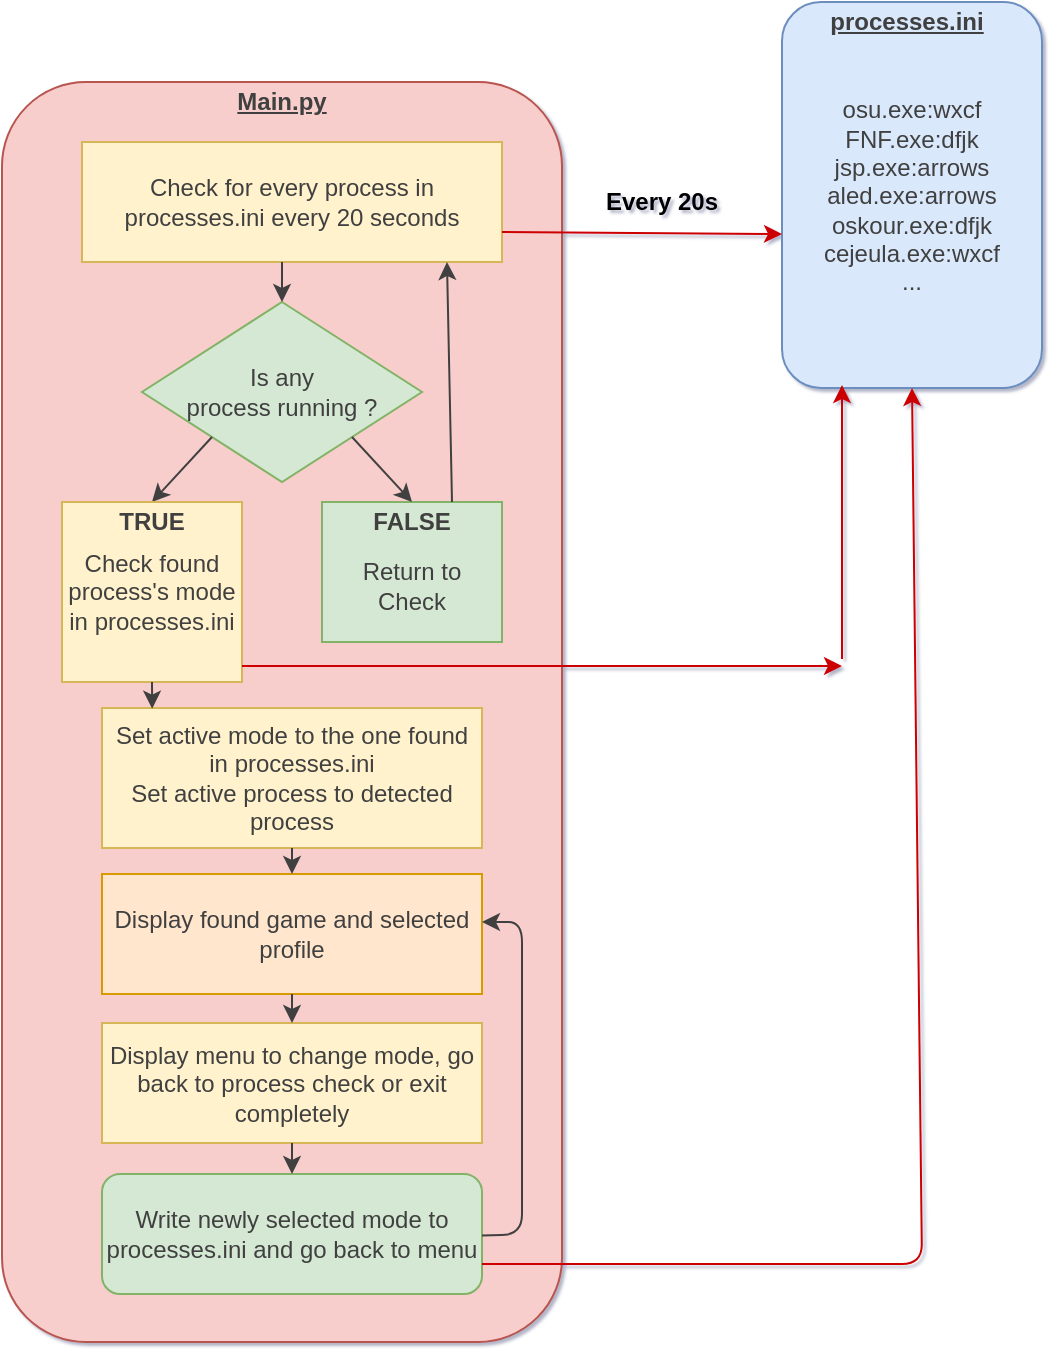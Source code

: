 <mxfile>
    <diagram id="86oPkACcVixuf0PwEQQ8" name="Page-1">
        <mxGraphModel dx="1156" dy="525" grid="1" gridSize="10" guides="1" tooltips="1" connect="1" arrows="1" fold="1" page="1" pageScale="1" pageWidth="827" pageHeight="1169" math="0" shadow="1">
            <root>
                <mxCell id="0"/>
                <mxCell id="1" parent="0"/>
                <mxCell id="hEly2OYkRNHaiIvr3fE8-1" value="" style="rounded=1;whiteSpace=wrap;html=1;fillColor=#f8cecc;strokeColor=#b85450;" parent="1" vertex="1">
                    <mxGeometry x="90" y="120" width="280" height="630" as="geometry"/>
                </mxCell>
                <mxCell id="hEly2OYkRNHaiIvr3fE8-2" value="&lt;font color=&quot;#404040&quot;&gt;Check for every process in processes.ini every 20 seconds&lt;/font&gt;" style="rounded=0;whiteSpace=wrap;html=1;fillColor=#fff2cc;strokeColor=#d6b656;" parent="1" vertex="1">
                    <mxGeometry x="130" y="150" width="210" height="60" as="geometry"/>
                </mxCell>
                <mxCell id="hEly2OYkRNHaiIvr3fE8-3" value="&lt;font color=&quot;#404040&quot;&gt;osu.exe:wxcf&lt;br&gt;FNF.exe:dfjk&lt;br&gt;jsp.exe:arrows&lt;br&gt;aled.exe:arrows&lt;br&gt;oskour.exe:dfjk&lt;br&gt;cejeula.exe:wxcf&lt;br&gt;...&lt;/font&gt;" style="rounded=1;whiteSpace=wrap;html=1;fillColor=#dae8fc;strokeColor=#6c8ebf;" parent="1" vertex="1">
                    <mxGeometry x="480" y="80" width="130" height="193" as="geometry"/>
                </mxCell>
                <mxCell id="hEly2OYkRNHaiIvr3fE8-4" value="" style="endArrow=classic;html=1;strokeColor=#CC0000;exitX=1;exitY=0.75;exitDx=0;exitDy=0;" parent="1" source="hEly2OYkRNHaiIvr3fE8-2" edge="1">
                    <mxGeometry width="50" height="50" relative="1" as="geometry">
                        <mxPoint x="370" y="200" as="sourcePoint"/>
                        <mxPoint x="480" y="196" as="targetPoint"/>
                    </mxGeometry>
                </mxCell>
                <mxCell id="hEly2OYkRNHaiIvr3fE8-5" value="Every 20s" style="text;html=1;strokeColor=none;fillColor=none;align=center;verticalAlign=middle;whiteSpace=wrap;rounded=0;fontStyle=1" parent="1" vertex="1">
                    <mxGeometry x="390" y="170" width="60" height="20" as="geometry"/>
                </mxCell>
                <mxCell id="hEly2OYkRNHaiIvr3fE8-6" value="Main.py" style="text;html=1;align=center;verticalAlign=middle;whiteSpace=wrap;rounded=0;fontStyle=5;fontColor=#404040;" parent="1" vertex="1">
                    <mxGeometry x="210" y="120" width="40" height="20" as="geometry"/>
                </mxCell>
                <mxCell id="hEly2OYkRNHaiIvr3fE8-7" value="processes.ini" style="text;html=1;strokeColor=none;fillColor=none;align=center;verticalAlign=middle;whiteSpace=wrap;rounded=0;fontStyle=5;fontColor=#404040;" parent="1" vertex="1">
                    <mxGeometry x="520" y="80" width="45" height="20" as="geometry"/>
                </mxCell>
                <mxCell id="hEly2OYkRNHaiIvr3fE8-8" value="&lt;font color=&quot;#404040&quot;&gt;Is any &lt;br&gt;process running ?&lt;/font&gt;" style="rhombus;whiteSpace=wrap;html=1;fillColor=#d5e8d4;strokeColor=#82b366;" parent="1" vertex="1">
                    <mxGeometry x="160" y="230" width="140" height="90" as="geometry"/>
                </mxCell>
                <mxCell id="hEly2OYkRNHaiIvr3fE8-9" value="" style="endArrow=classic;html=1;exitX=0;exitY=1;exitDx=0;exitDy=0;entryX=0.5;entryY=0;entryDx=0;entryDy=0;strokeColor=#404040;" parent="1" source="hEly2OYkRNHaiIvr3fE8-8" target="hEly2OYkRNHaiIvr3fE8-10" edge="1">
                    <mxGeometry width="50" height="50" relative="1" as="geometry">
                        <mxPoint x="70" y="470" as="sourcePoint"/>
                        <mxPoint x="230" y="510" as="targetPoint"/>
                    </mxGeometry>
                </mxCell>
                <mxCell id="hEly2OYkRNHaiIvr3fE8-10" value="&lt;font color=&quot;#404040&quot;&gt;Check found process's mode in processes.ini&lt;/font&gt;" style="rounded=0;whiteSpace=wrap;html=1;fillColor=#fff2cc;strokeColor=#d6b656;" parent="1" vertex="1">
                    <mxGeometry x="120" y="330" width="90" height="90" as="geometry"/>
                </mxCell>
                <mxCell id="hEly2OYkRNHaiIvr3fE8-11" value="&lt;font color=&quot;#404040&quot;&gt;&lt;br&gt;Return to &lt;br&gt;Check&lt;/font&gt;" style="rounded=0;whiteSpace=wrap;html=1;fillColor=#d5e8d4;strokeColor=#82b366;" parent="1" vertex="1">
                    <mxGeometry x="250" y="330" width="90" height="70" as="geometry"/>
                </mxCell>
                <mxCell id="hEly2OYkRNHaiIvr3fE8-12" value="" style="endArrow=classic;html=1;exitX=1;exitY=1;exitDx=0;exitDy=0;entryX=0.5;entryY=0;entryDx=0;entryDy=0;strokeColor=#404040;" parent="1" source="hEly2OYkRNHaiIvr3fE8-8" target="hEly2OYkRNHaiIvr3fE8-11" edge="1">
                    <mxGeometry width="50" height="50" relative="1" as="geometry">
                        <mxPoint x="430" y="380" as="sourcePoint"/>
                        <mxPoint x="480" y="330" as="targetPoint"/>
                    </mxGeometry>
                </mxCell>
                <mxCell id="hEly2OYkRNHaiIvr3fE8-13" value="&lt;font color=&quot;#404040&quot;&gt;TRUE&lt;/font&gt;" style="text;html=1;strokeColor=none;fillColor=none;align=center;verticalAlign=middle;whiteSpace=wrap;rounded=0;fontStyle=1" parent="1" vertex="1">
                    <mxGeometry x="145" y="330" width="40" height="20" as="geometry"/>
                </mxCell>
                <mxCell id="hEly2OYkRNHaiIvr3fE8-14" value="&lt;font color=&quot;#404040&quot;&gt;FALSE&lt;/font&gt;" style="text;html=1;strokeColor=none;fillColor=none;align=center;verticalAlign=middle;whiteSpace=wrap;rounded=0;fontStyle=1" parent="1" vertex="1">
                    <mxGeometry x="275" y="330" width="40" height="20" as="geometry"/>
                </mxCell>
                <mxCell id="hEly2OYkRNHaiIvr3fE8-15" value="" style="endArrow=classic;html=1;exitX=1;exitY=0;exitDx=0;exitDy=0;entryX=0.869;entryY=1;entryDx=0;entryDy=0;entryPerimeter=0;strokeColor=#404040;" parent="1" source="hEly2OYkRNHaiIvr3fE8-14" target="hEly2OYkRNHaiIvr3fE8-2" edge="1">
                    <mxGeometry width="50" height="50" relative="1" as="geometry">
                        <mxPoint x="430" y="380" as="sourcePoint"/>
                        <mxPoint x="480" y="330" as="targetPoint"/>
                    </mxGeometry>
                </mxCell>
                <mxCell id="hEly2OYkRNHaiIvr3fE8-16" value="" style="endArrow=classic;html=1;entryX=0.5;entryY=0;entryDx=0;entryDy=0;strokeColor=#404040;" parent="1" target="hEly2OYkRNHaiIvr3fE8-8" edge="1">
                    <mxGeometry width="50" height="50" relative="1" as="geometry">
                        <mxPoint x="230" y="210" as="sourcePoint"/>
                        <mxPoint x="480" y="370" as="targetPoint"/>
                    </mxGeometry>
                </mxCell>
                <mxCell id="hEly2OYkRNHaiIvr3fE8-17" value="" style="endArrow=classic;html=1;exitX=1;exitY=1;exitDx=0;exitDy=0;strokeColor=#CC0000;" parent="1" edge="1">
                    <mxGeometry width="50" height="50" relative="1" as="geometry">
                        <mxPoint x="210" y="412" as="sourcePoint"/>
                        <mxPoint x="510" y="412" as="targetPoint"/>
                    </mxGeometry>
                </mxCell>
                <mxCell id="hEly2OYkRNHaiIvr3fE8-18" value="" style="endArrow=classic;html=1;strokeColor=#CC0000;" parent="1" edge="1">
                    <mxGeometry width="50" height="50" relative="1" as="geometry">
                        <mxPoint x="510" y="408.5" as="sourcePoint"/>
                        <mxPoint x="510" y="271.5" as="targetPoint"/>
                    </mxGeometry>
                </mxCell>
                <mxCell id="hEly2OYkRNHaiIvr3fE8-19" value="&lt;font color=&quot;#404040&quot;&gt;Set active mode to the one found in processes.ini&lt;br&gt;Set active process to detected process&lt;/font&gt;" style="rounded=0;whiteSpace=wrap;html=1;fillColor=#fff2cc;strokeColor=#d6b656;" parent="1" vertex="1">
                    <mxGeometry x="140" y="433" width="190" height="70" as="geometry"/>
                </mxCell>
                <mxCell id="hEly2OYkRNHaiIvr3fE8-20" value="&lt;font color=&quot;#404040&quot;&gt;Display found game and selected profile&lt;/font&gt;" style="rounded=0;whiteSpace=wrap;html=1;fillColor=#ffe6cc;strokeColor=#d79b00;" parent="1" vertex="1">
                    <mxGeometry x="140" y="516" width="190" height="60" as="geometry"/>
                </mxCell>
                <mxCell id="hEly2OYkRNHaiIvr3fE8-21" value="&lt;font color=&quot;#404040&quot;&gt;Display menu to change mode, go back to process check or exit completely&lt;/font&gt;" style="rounded=0;whiteSpace=wrap;html=1;fillColor=#fff2cc;strokeColor=#d6b656;" parent="1" vertex="1">
                    <mxGeometry x="140" y="590.5" width="190" height="60" as="geometry"/>
                </mxCell>
                <mxCell id="hEly2OYkRNHaiIvr3fE8-22" value="&lt;font color=&quot;#404040&quot;&gt;Write newly selected mode to processes.ini and go back to menu&lt;/font&gt;" style="rounded=1;whiteSpace=wrap;html=1;fillColor=#d5e8d4;strokeColor=#82b366;" parent="1" vertex="1">
                    <mxGeometry x="140" y="666" width="190" height="60" as="geometry"/>
                </mxCell>
                <mxCell id="hEly2OYkRNHaiIvr3fE8-24" value="" style="endArrow=classic;html=1;exitX=0.5;exitY=1;exitDx=0;exitDy=0;entryX=0.132;entryY=0.005;entryDx=0;entryDy=0;entryPerimeter=0;strokeColor=#404040;" parent="1" source="hEly2OYkRNHaiIvr3fE8-10" target="hEly2OYkRNHaiIvr3fE8-19" edge="1">
                    <mxGeometry width="50" height="50" relative="1" as="geometry">
                        <mxPoint x="20" y="490" as="sourcePoint"/>
                        <mxPoint x="70" y="440" as="targetPoint"/>
                    </mxGeometry>
                </mxCell>
                <mxCell id="hEly2OYkRNHaiIvr3fE8-25" value="" style="endArrow=classic;html=1;exitX=0.5;exitY=1;exitDx=0;exitDy=0;entryX=0.5;entryY=0;entryDx=0;entryDy=0;strokeColor=#404040;" parent="1" source="hEly2OYkRNHaiIvr3fE8-19" target="hEly2OYkRNHaiIvr3fE8-20" edge="1">
                    <mxGeometry width="50" height="50" relative="1" as="geometry">
                        <mxPoint x="480" y="570" as="sourcePoint"/>
                        <mxPoint x="530" y="520" as="targetPoint"/>
                    </mxGeometry>
                </mxCell>
                <mxCell id="hEly2OYkRNHaiIvr3fE8-26" value="" style="endArrow=classic;html=1;exitX=0.5;exitY=1;exitDx=0;exitDy=0;entryX=0.5;entryY=0;entryDx=0;entryDy=0;strokeColor=#404040;" parent="1" source="hEly2OYkRNHaiIvr3fE8-20" target="hEly2OYkRNHaiIvr3fE8-21" edge="1">
                    <mxGeometry width="50" height="50" relative="1" as="geometry">
                        <mxPoint x="460" y="640" as="sourcePoint"/>
                        <mxPoint x="510" y="590" as="targetPoint"/>
                    </mxGeometry>
                </mxCell>
                <mxCell id="hEly2OYkRNHaiIvr3fE8-27" value="" style="endArrow=classic;html=1;exitX=0.5;exitY=1;exitDx=0;exitDy=0;entryX=0.5;entryY=0;entryDx=0;entryDy=0;strokeColor=#404040;" parent="1" source="hEly2OYkRNHaiIvr3fE8-21" target="hEly2OYkRNHaiIvr3fE8-22" edge="1">
                    <mxGeometry width="50" height="50" relative="1" as="geometry">
                        <mxPoint x="430" y="700" as="sourcePoint"/>
                        <mxPoint x="480" y="650" as="targetPoint"/>
                    </mxGeometry>
                </mxCell>
                <mxCell id="hEly2OYkRNHaiIvr3fE8-32" value="" style="endArrow=classic;html=1;strokeColor=#404040;" parent="1" edge="1">
                    <mxGeometry width="50" height="50" relative="1" as="geometry">
                        <mxPoint x="330" y="696.75" as="sourcePoint"/>
                        <mxPoint x="330" y="540" as="targetPoint"/>
                        <Array as="points">
                            <mxPoint x="350" y="696.25"/>
                            <mxPoint x="350" y="540"/>
                        </Array>
                    </mxGeometry>
                </mxCell>
                <mxCell id="hEly2OYkRNHaiIvr3fE8-33" value="" style="endArrow=classic;html=1;exitX=1;exitY=0.75;exitDx=0;exitDy=0;entryX=0.5;entryY=1;entryDx=0;entryDy=0;strokeColor=#CC0000;" parent="1" source="hEly2OYkRNHaiIvr3fE8-22" target="hEly2OYkRNHaiIvr3fE8-3" edge="1">
                    <mxGeometry width="50" height="50" relative="1" as="geometry">
                        <mxPoint x="540" y="450" as="sourcePoint"/>
                        <mxPoint x="560" y="711" as="targetPoint"/>
                        <Array as="points">
                            <mxPoint x="550" y="711"/>
                        </Array>
                    </mxGeometry>
                </mxCell>
            </root>
        </mxGraphModel>
    </diagram>
</mxfile>
